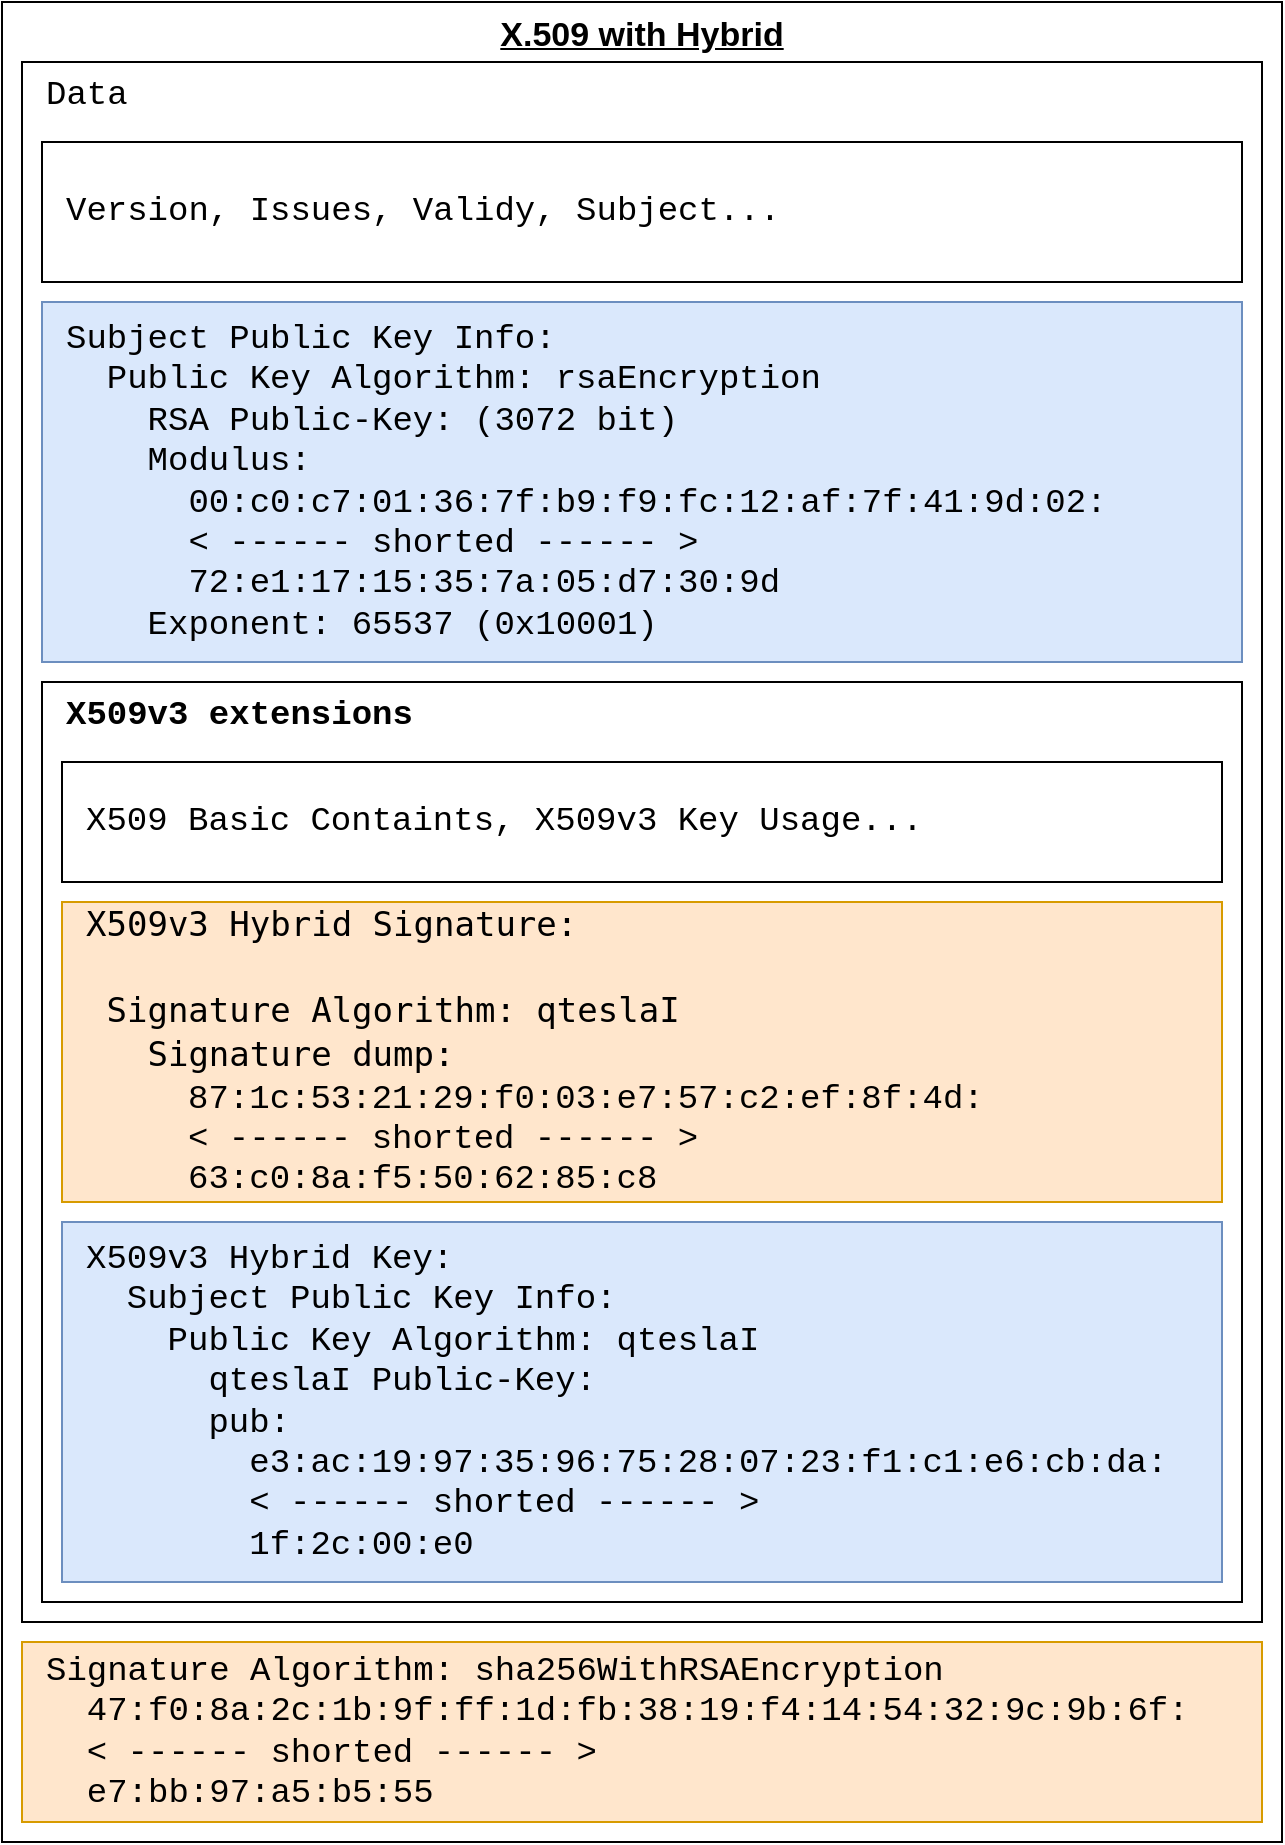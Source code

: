 <mxfile version="15.8.7" type="github">
  <diagram id="rRFUTKCY2RcfOUQnv4tR" name="Page-1">
    <mxGraphModel dx="1221" dy="642" grid="1" gridSize="10" guides="1" tooltips="1" connect="1" arrows="1" fold="1" page="1" pageScale="1" pageWidth="827" pageHeight="1169" math="0" shadow="0">
      <root>
        <mxCell id="0" />
        <mxCell id="1" parent="0" />
        <mxCell id="j4lKWAqUsnPBpEF1H8we-1" value="X.509 with Hybrid" style="rounded=0;whiteSpace=wrap;html=1;verticalAlign=top;fontSize=17;align=center;fontStyle=5" vertex="1" parent="1">
          <mxGeometry x="80" y="200" width="640" height="920" as="geometry" />
        </mxCell>
        <mxCell id="j4lKWAqUsnPBpEF1H8we-3" value="Data" style="rounded=0;whiteSpace=wrap;html=1;fontSize=17;verticalAlign=top;fontFamily=Courier New;align=left;spacingLeft=10;" vertex="1" parent="1">
          <mxGeometry x="90" y="230" width="620" height="780" as="geometry" />
        </mxCell>
        <mxCell id="j4lKWAqUsnPBpEF1H8we-5" value="&lt;div style=&quot;font-size: 17px;&quot;&gt;&lt;font style=&quot;font-size: 17px;&quot;&gt;Version, Issues, Validy, Subject...&lt;br style=&quot;font-size: 17px;&quot;&gt;&lt;/font&gt;&lt;/div&gt;" style="rounded=0;whiteSpace=wrap;html=1;fontSize=17;fontFamily=Courier New;align=left;spacingLeft=10;" vertex="1" parent="1">
          <mxGeometry x="100" y="270" width="600" height="70" as="geometry" />
        </mxCell>
        <mxCell id="j4lKWAqUsnPBpEF1H8we-6" value="Subject Public Key Info:&lt;br&gt;&amp;nbsp; Public Key Algorithm: rsaEncryption&lt;br&gt;&amp;nbsp;&amp;nbsp;&amp;nbsp; RSA Public-Key: (3072 bit)&lt;br&gt;&amp;nbsp;&amp;nbsp;&amp;nbsp; Modulus:&lt;br&gt;&amp;nbsp;&amp;nbsp;&amp;nbsp;&amp;nbsp;&amp;nbsp; 00:c0:c7:01:36:7f:b9:f9:fc:12:af:7f:41:9d:02:&lt;br&gt;&amp;nbsp;&amp;nbsp;&amp;nbsp;&amp;nbsp;&amp;nbsp; &amp;lt; ------ shorted ------ &amp;gt;&lt;br&gt;&amp;nbsp;&amp;nbsp;&amp;nbsp;&amp;nbsp;&amp;nbsp; 72:e1:17:15:35:7a:05:d7:30:9d&lt;br&gt;&amp;nbsp;&amp;nbsp;&amp;nbsp; Exponent: 65537 (0x10001)" style="rounded=0;whiteSpace=wrap;html=1;fontSize=17;fontFamily=Courier New;align=left;spacingLeft=10;fillColor=#dae8fc;strokeColor=#6c8ebf;" vertex="1" parent="1">
          <mxGeometry x="100" y="350" width="600" height="180" as="geometry" />
        </mxCell>
        <mxCell id="j4lKWAqUsnPBpEF1H8we-7" value="&lt;div&gt;X509v3 extensions&lt;/div&gt;" style="rounded=0;whiteSpace=wrap;html=1;labelBackgroundColor=#FFFFFF;fontFamily=Courier New;fontSize=17;fontColor=default;verticalAlign=top;align=left;spacingLeft=10;fontStyle=1" vertex="1" parent="1">
          <mxGeometry x="100" y="540" width="600" height="460" as="geometry" />
        </mxCell>
        <mxCell id="j4lKWAqUsnPBpEF1H8we-8" value="X509 Basic Containts, X509v3 Key Usage..." style="rounded=0;whiteSpace=wrap;html=1;labelBackgroundColor=#FFFFFF;fontFamily=Courier New;fontSize=17;fontColor=default;align=left;spacingLeft=10;" vertex="1" parent="1">
          <mxGeometry x="110" y="580" width="580" height="60" as="geometry" />
        </mxCell>
        <mxCell id="j4lKWAqUsnPBpEF1H8we-9" value="&lt;div style=&quot;font-size: 17px&quot;&gt;&lt;span style=&quot;font-family: monospace; font-size: 17px; font-style: normal; font-weight: 400; letter-spacing: normal; text-indent: 0px; text-transform: none; word-spacing: 0px; display: inline; float: none;&quot;&gt;X509v3 Hybrid Signature:&lt;br style=&quot;font-size: 17px&quot;&gt;&lt;/span&gt;&lt;/div&gt;&lt;div style=&quot;font-size: 17px&quot;&gt;&lt;span dir=&quot;ltr&quot; style=&quot;padding: 0px; margin: 0px; position: absolute; cursor: text; transform-origin: 0% 0% 0px; font-style: normal; font-weight: 400; letter-spacing: normal; text-indent: 0px; text-transform: none; word-spacing: 0px; left: 261.445px; top: 174.662px; font-size: 17px; font-family: monospace; transform: scaleX(1.0);&quot;&gt;&lt;/span&gt; &lt;br style=&quot;padding: 0px; margin: 0px; position: absolute; cursor: text; transform-origin: 0% 0% 0px; font-family: &amp;quot;arial&amp;quot;; font-size: 17px; font-style: normal; font-weight: 400; letter-spacing: normal; text-indent: 0px; text-transform: none; word-spacing: 0px;&quot;&gt;&lt;/div&gt;&lt;div style=&quot;font-size: 17px&quot;&gt;&lt;span style=&quot;font-family: monospace; font-size: 17px; font-style: normal; font-weight: 400; letter-spacing: normal; text-indent: 0px; text-transform: none; word-spacing: 0px; display: inline; float: none;&quot;&gt;&amp;nbsp;Signature Algorithm: qteslaI&lt;/span&gt;&lt;/div&gt;&lt;div style=&quot;font-size: 17px&quot;&gt;&lt;span style=&quot;font-family: monospace; font-size: 17px; font-style: normal; font-weight: 400; letter-spacing: normal; text-indent: 0px; text-transform: none; word-spacing: 0px; display: inline; float: none;&quot;&gt;&amp;nbsp;&amp;nbsp; &lt;/span&gt;&lt;span style=&quot;font-family: monospace; font-size: 17px; font-style: normal; font-weight: 400; letter-spacing: normal; text-indent: 0px; text-transform: none; word-spacing: 0px; display: inline; float: none;&quot;&gt;Signature dump:&lt;/span&gt;&lt;/div&gt;&lt;div style=&quot;font-size: 17px&quot;&gt;&amp;nbsp;&amp;nbsp;&amp;nbsp;&amp;nbsp; 87:1c:53:21:29:f0:03:e7:57:c2:ef:8f:4d:&lt;br style=&quot;font-size: 17px&quot;&gt;&amp;nbsp;&amp;nbsp;&amp;nbsp;&amp;nbsp; &amp;lt; ------ shorted ------ &amp;gt;&lt;br style=&quot;font-size: 17px&quot;&gt;&amp;nbsp;&amp;nbsp;&amp;nbsp;&amp;nbsp; 63:c0:8a:f5:50:62:85:c8&lt;br style=&quot;font-size: 17px&quot;&gt;&lt;/div&gt;" style="rounded=0;whiteSpace=wrap;html=1;labelBackgroundColor=none;fontFamily=Courier New;fontSize=17;align=left;spacingLeft=10;fillColor=#ffe6cc;strokeColor=#d79b00;" vertex="1" parent="1">
          <mxGeometry x="110" y="650" width="580" height="150" as="geometry" />
        </mxCell>
        <mxCell id="j4lKWAqUsnPBpEF1H8we-10" value="&lt;div style=&quot;font-size: 17px;&quot; align=&quot;left&quot;&gt;X509v3 Hybrid Key:&lt;br style=&quot;font-size: 17px;&quot;&gt;&amp;nbsp; Subject Public Key Info:&lt;br style=&quot;font-size: 17px;&quot;&gt;&amp;nbsp;&amp;nbsp;&amp;nbsp; Public Key Algorithm: qteslaI&lt;br style=&quot;font-size: 17px;&quot;&gt;&amp;nbsp;&amp;nbsp;&amp;nbsp;&amp;nbsp;&amp;nbsp; qteslaI Public-Key:&lt;br style=&quot;font-size: 17px;&quot;&gt;&amp;nbsp;&amp;nbsp;&amp;nbsp;&amp;nbsp;&amp;nbsp; pub:&lt;br style=&quot;font-size: 17px;&quot;&gt;&amp;nbsp;&amp;nbsp;&amp;nbsp;&amp;nbsp;&amp;nbsp;&amp;nbsp;&amp;nbsp; e3:ac:19:97:35:96:75:28:07:23:f1:c1:e6:cb:da:&lt;br style=&quot;font-size: 17px;&quot;&gt;&amp;nbsp;&amp;nbsp;&amp;nbsp;&amp;nbsp;&amp;nbsp;&amp;nbsp;&amp;nbsp; &amp;lt; ------ shorted ------ &amp;gt;&lt;br style=&quot;font-size: 17px;&quot;&gt;&amp;nbsp;&amp;nbsp;&amp;nbsp;&amp;nbsp;&amp;nbsp;&amp;nbsp;&amp;nbsp; 1f:2c:00:e0&lt;br style=&quot;font-size: 17px;&quot;&gt;&lt;/div&gt;" style="rounded=0;whiteSpace=wrap;html=1;labelBackgroundColor=none;fontFamily=Courier New;fontSize=17;align=left;fillColor=#dae8fc;strokeColor=#6c8ebf;spacingLeft=10;" vertex="1" parent="1">
          <mxGeometry x="110" y="810" width="580" height="180" as="geometry" />
        </mxCell>
        <mxCell id="j4lKWAqUsnPBpEF1H8we-4" value="Signature Algorithm: sha256WithRSAEncryption&lt;br&gt;&amp;nbsp; 47:f0:8a:2c:1b:9f:ff:1d:fb:38:19:f4:14:54:32:9c:9b:6f:&lt;br&gt;&amp;nbsp; &amp;lt; ------ shorted ------ &amp;gt;&lt;br&gt;&amp;nbsp; e7:bb:97:a5:b5:55" style="rounded=0;whiteSpace=wrap;html=1;fontSize=17;align=left;fontFamily=Courier New;spacingLeft=10;labelBackgroundColor=none;fillColor=#ffe6cc;strokeColor=#d79b00;" vertex="1" parent="1">
          <mxGeometry x="90" y="1020" width="620" height="90" as="geometry" />
        </mxCell>
      </root>
    </mxGraphModel>
  </diagram>
</mxfile>
